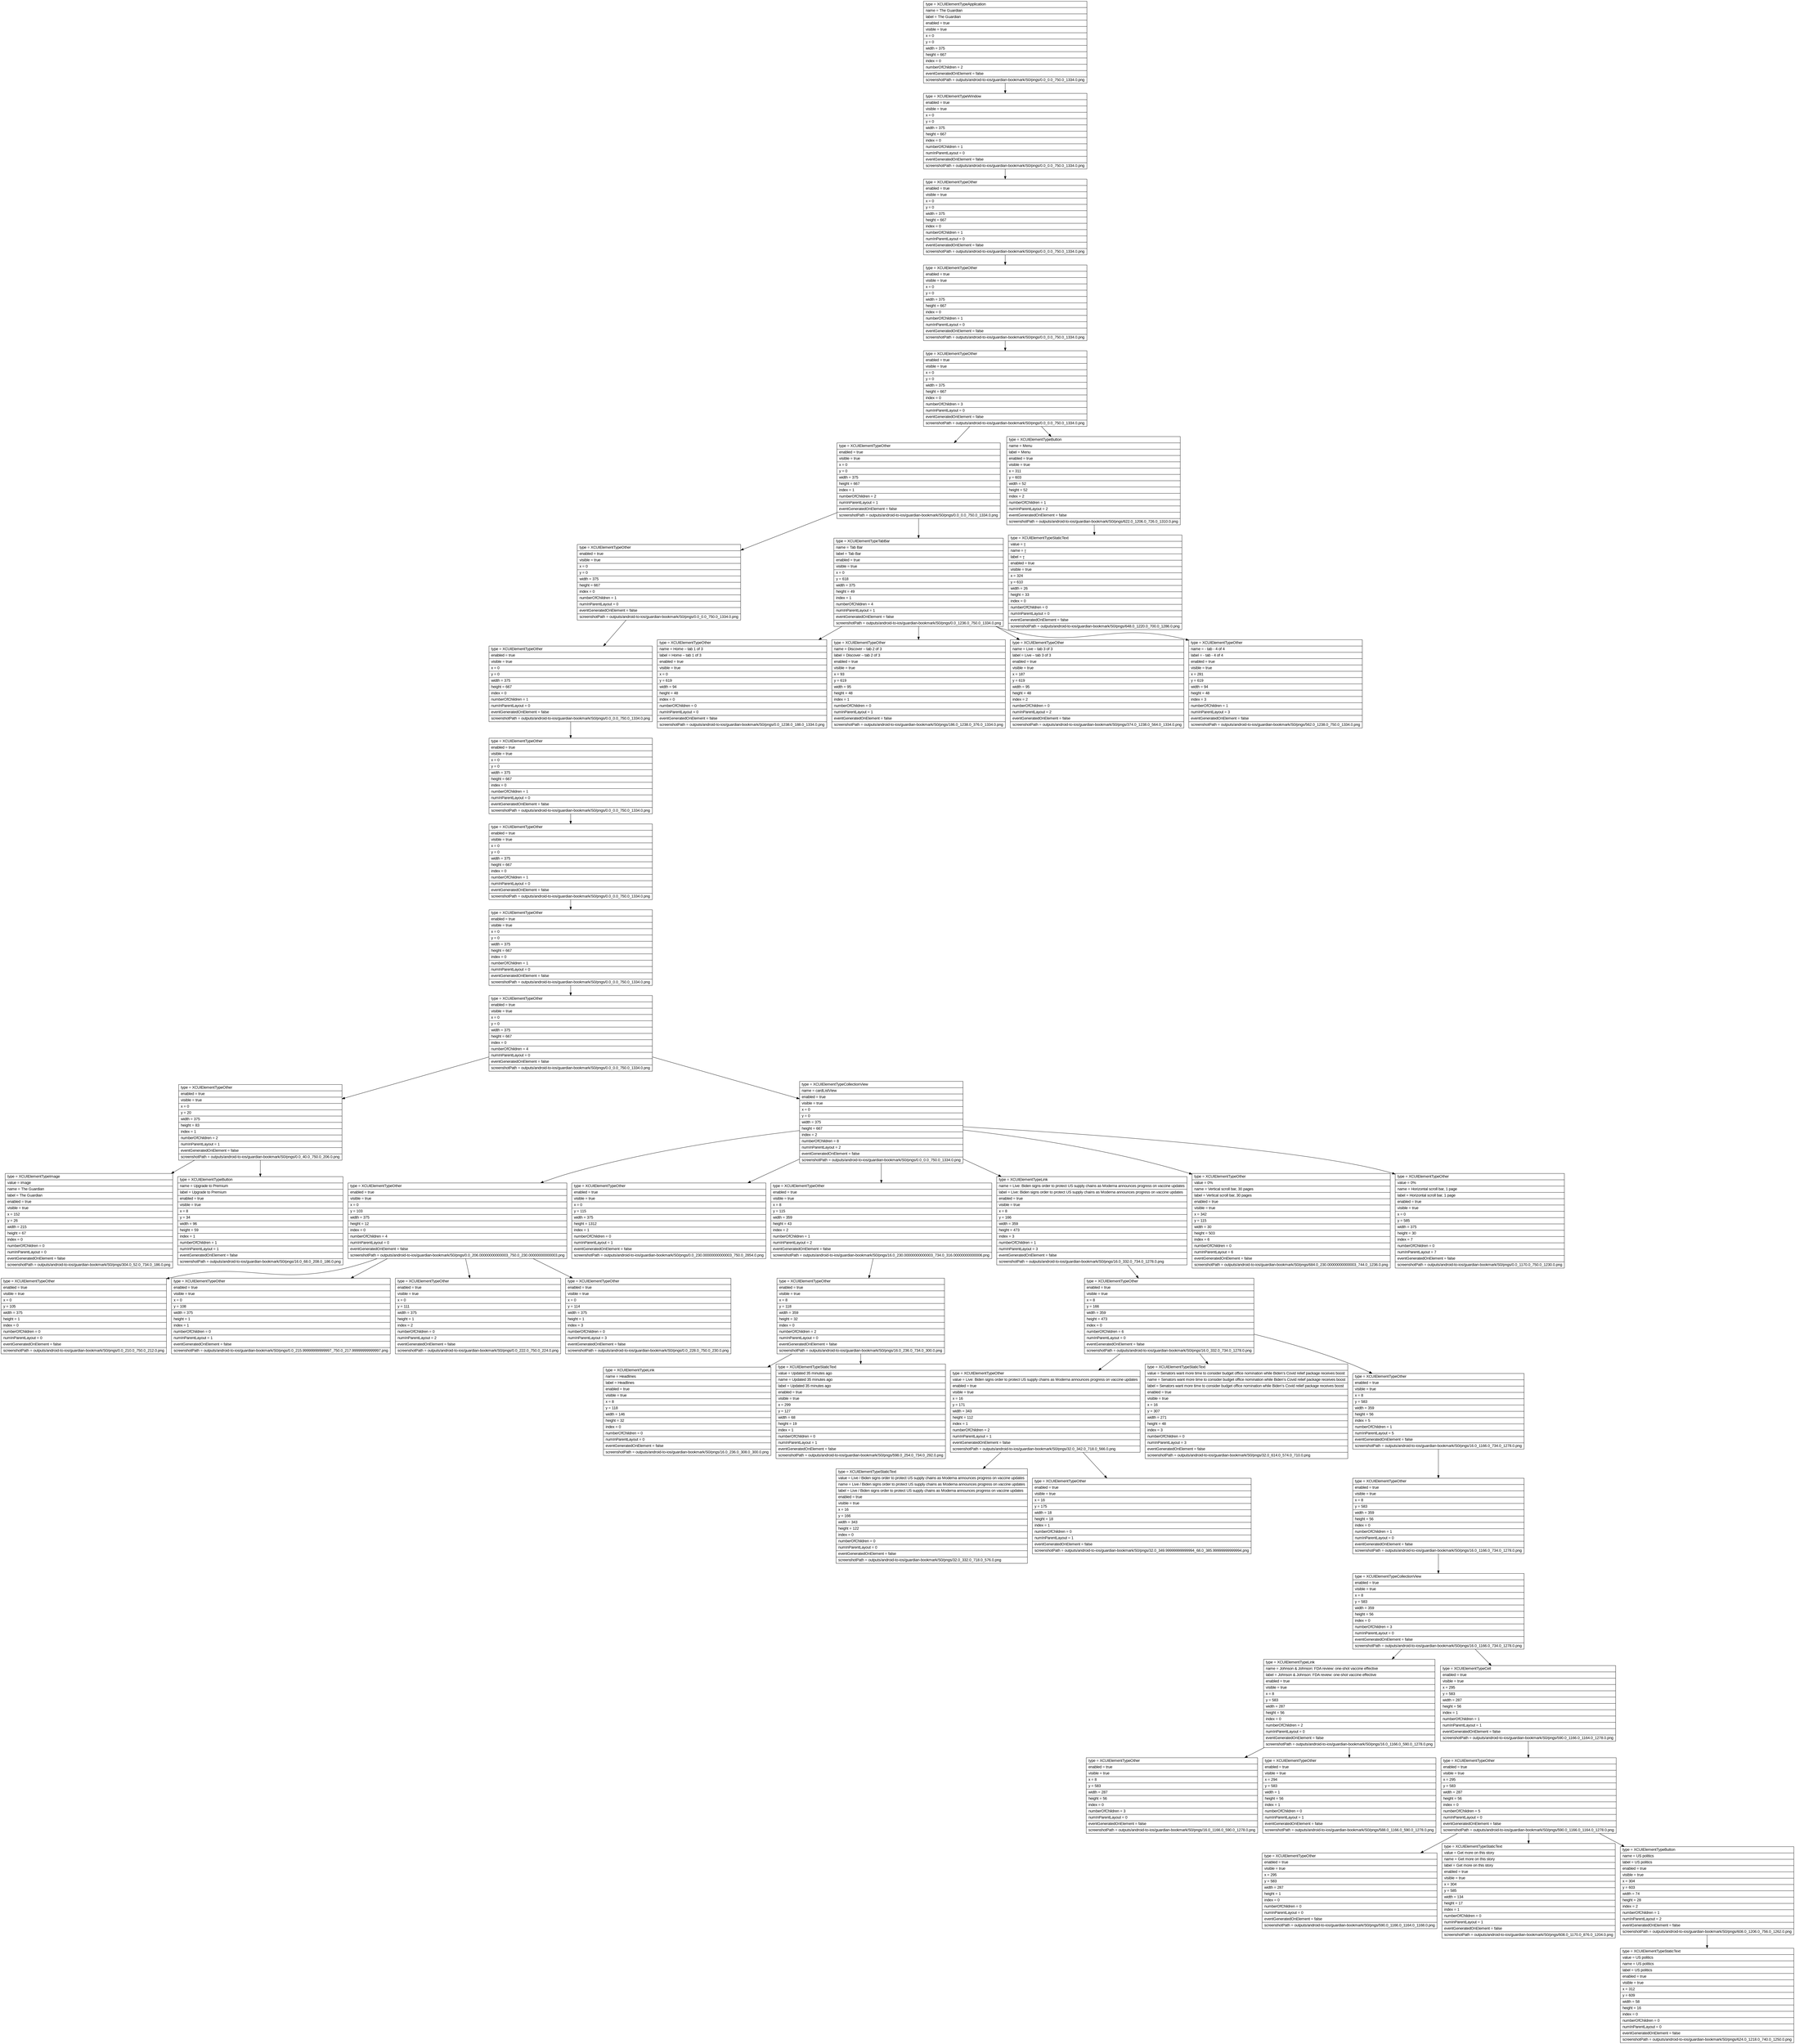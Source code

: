 digraph Layout {

	node [shape=record fontname=Arial];

	0	[label="{type = XCUIElementTypeApplication\l|name = The Guardian\l|label = The Guardian\l|enabled = true\l|visible = true\l|x = 0\l|y = 0\l|width = 375\l|height = 667\l|index = 0\l|numberOfChildren = 2\l|eventGeneratedOnElement = false \l|screenshotPath = outputs/android-to-ios/guardian-bookmark/S0/pngs/0.0_0.0_750.0_1334.0.png\l}"]
	1	[label="{type = XCUIElementTypeWindow\l|enabled = true\l|visible = true\l|x = 0\l|y = 0\l|width = 375\l|height = 667\l|index = 0\l|numberOfChildren = 1\l|numInParentLayout = 0\l|eventGeneratedOnElement = false \l|screenshotPath = outputs/android-to-ios/guardian-bookmark/S0/pngs/0.0_0.0_750.0_1334.0.png\l}"]
	2	[label="{type = XCUIElementTypeOther\l|enabled = true\l|visible = true\l|x = 0\l|y = 0\l|width = 375\l|height = 667\l|index = 0\l|numberOfChildren = 1\l|numInParentLayout = 0\l|eventGeneratedOnElement = false \l|screenshotPath = outputs/android-to-ios/guardian-bookmark/S0/pngs/0.0_0.0_750.0_1334.0.png\l}"]
	3	[label="{type = XCUIElementTypeOther\l|enabled = true\l|visible = true\l|x = 0\l|y = 0\l|width = 375\l|height = 667\l|index = 0\l|numberOfChildren = 1\l|numInParentLayout = 0\l|eventGeneratedOnElement = false \l|screenshotPath = outputs/android-to-ios/guardian-bookmark/S0/pngs/0.0_0.0_750.0_1334.0.png\l}"]
	4	[label="{type = XCUIElementTypeOther\l|enabled = true\l|visible = true\l|x = 0\l|y = 0\l|width = 375\l|height = 667\l|index = 0\l|numberOfChildren = 3\l|numInParentLayout = 0\l|eventGeneratedOnElement = false \l|screenshotPath = outputs/android-to-ios/guardian-bookmark/S0/pngs/0.0_0.0_750.0_1334.0.png\l}"]
	5	[label="{type = XCUIElementTypeOther\l|enabled = true\l|visible = true\l|x = 0\l|y = 0\l|width = 375\l|height = 667\l|index = 1\l|numberOfChildren = 2\l|numInParentLayout = 1\l|eventGeneratedOnElement = false \l|screenshotPath = outputs/android-to-ios/guardian-bookmark/S0/pngs/0.0_0.0_750.0_1334.0.png\l}"]
	6	[label="{type = XCUIElementTypeButton\l|name = Menu\l|label = Menu\l|enabled = true\l|visible = true\l|x = 311\l|y = 603\l|width = 52\l|height = 52\l|index = 2\l|numberOfChildren = 1\l|numInParentLayout = 2\l|eventGeneratedOnElement = false \l|screenshotPath = outputs/android-to-ios/guardian-bookmark/S0/pngs/622.0_1206.0_726.0_1310.0.png\l}"]
	7	[label="{type = XCUIElementTypeOther\l|enabled = true\l|visible = true\l|x = 0\l|y = 0\l|width = 375\l|height = 667\l|index = 0\l|numberOfChildren = 1\l|numInParentLayout = 0\l|eventGeneratedOnElement = false \l|screenshotPath = outputs/android-to-ios/guardian-bookmark/S0/pngs/0.0_0.0_750.0_1334.0.png\l}"]
	8	[label="{type = XCUIElementTypeTabBar\l|name = Tab Bar\l|label = Tab Bar\l|enabled = true\l|visible = true\l|x = 0\l|y = 618\l|width = 375\l|height = 49\l|index = 1\l|numberOfChildren = 4\l|numInParentLayout = 1\l|eventGeneratedOnElement = false \l|screenshotPath = outputs/android-to-ios/guardian-bookmark/S0/pngs/0.0_1236.0_750.0_1334.0.png\l}"]
	9	[label="{type = XCUIElementTypeStaticText\l|value = \l|name = \l|label = \l|enabled = true\l|visible = true\l|x = 324\l|y = 610\l|width = 26\l|height = 33\l|index = 0\l|numberOfChildren = 0\l|numInParentLayout = 0\l|eventGeneratedOnElement = false \l|screenshotPath = outputs/android-to-ios/guardian-bookmark/S0/pngs/648.0_1220.0_700.0_1286.0.png\l}"]
	10	[label="{type = XCUIElementTypeOther\l|enabled = true\l|visible = true\l|x = 0\l|y = 0\l|width = 375\l|height = 667\l|index = 0\l|numberOfChildren = 1\l|numInParentLayout = 0\l|eventGeneratedOnElement = false \l|screenshotPath = outputs/android-to-ios/guardian-bookmark/S0/pngs/0.0_0.0_750.0_1334.0.png\l}"]
	11	[label="{type = XCUIElementTypeOther\l|name = Home – tab 1 of 3\l|label = Home – tab 1 of 3\l|enabled = true\l|visible = true\l|x = 0\l|y = 619\l|width = 94\l|height = 48\l|index = 0\l|numberOfChildren = 0\l|numInParentLayout = 0\l|eventGeneratedOnElement = false \l|screenshotPath = outputs/android-to-ios/guardian-bookmark/S0/pngs/0.0_1238.0_188.0_1334.0.png\l}"]
	12	[label="{type = XCUIElementTypeOther\l|name = Discover – tab 2 of 3\l|label = Discover – tab 2 of 3\l|enabled = true\l|visible = true\l|x = 93\l|y = 619\l|width = 95\l|height = 48\l|index = 1\l|numberOfChildren = 0\l|numInParentLayout = 1\l|eventGeneratedOnElement = false \l|screenshotPath = outputs/android-to-ios/guardian-bookmark/S0/pngs/186.0_1238.0_376.0_1334.0.png\l}"]
	13	[label="{type = XCUIElementTypeOther\l|name = Live – tab 3 of 3\l|label = Live – tab 3 of 3\l|enabled = true\l|visible = true\l|x = 187\l|y = 619\l|width = 95\l|height = 48\l|index = 2\l|numberOfChildren = 0\l|numInParentLayout = 2\l|eventGeneratedOnElement = false \l|screenshotPath = outputs/android-to-ios/guardian-bookmark/S0/pngs/374.0_1238.0_564.0_1334.0.png\l}"]
	14	[label="{type = XCUIElementTypeOther\l|name =  - tab - 4 of 4\l|label =  - tab - 4 of 4\l|enabled = true\l|visible = true\l|x = 281\l|y = 619\l|width = 94\l|height = 48\l|index = 3\l|numberOfChildren = 1\l|numInParentLayout = 3\l|eventGeneratedOnElement = false \l|screenshotPath = outputs/android-to-ios/guardian-bookmark/S0/pngs/562.0_1238.0_750.0_1334.0.png\l}"]
	15	[label="{type = XCUIElementTypeOther\l|enabled = true\l|visible = true\l|x = 0\l|y = 0\l|width = 375\l|height = 667\l|index = 0\l|numberOfChildren = 1\l|numInParentLayout = 0\l|eventGeneratedOnElement = false \l|screenshotPath = outputs/android-to-ios/guardian-bookmark/S0/pngs/0.0_0.0_750.0_1334.0.png\l}"]
	16	[label="{type = XCUIElementTypeOther\l|enabled = true\l|visible = true\l|x = 0\l|y = 0\l|width = 375\l|height = 667\l|index = 0\l|numberOfChildren = 1\l|numInParentLayout = 0\l|eventGeneratedOnElement = false \l|screenshotPath = outputs/android-to-ios/guardian-bookmark/S0/pngs/0.0_0.0_750.0_1334.0.png\l}"]
	17	[label="{type = XCUIElementTypeOther\l|enabled = true\l|visible = true\l|x = 0\l|y = 0\l|width = 375\l|height = 667\l|index = 0\l|numberOfChildren = 1\l|numInParentLayout = 0\l|eventGeneratedOnElement = false \l|screenshotPath = outputs/android-to-ios/guardian-bookmark/S0/pngs/0.0_0.0_750.0_1334.0.png\l}"]
	18	[label="{type = XCUIElementTypeOther\l|enabled = true\l|visible = true\l|x = 0\l|y = 0\l|width = 375\l|height = 667\l|index = 0\l|numberOfChildren = 4\l|numInParentLayout = 0\l|eventGeneratedOnElement = false \l|screenshotPath = outputs/android-to-ios/guardian-bookmark/S0/pngs/0.0_0.0_750.0_1334.0.png\l}"]
	19	[label="{type = XCUIElementTypeOther\l|enabled = true\l|visible = true\l|x = 0\l|y = 20\l|width = 375\l|height = 83\l|index = 1\l|numberOfChildren = 2\l|numInParentLayout = 1\l|eventGeneratedOnElement = false \l|screenshotPath = outputs/android-to-ios/guardian-bookmark/S0/pngs/0.0_40.0_750.0_206.0.png\l}"]
	20	[label="{type = XCUIElementTypeCollectionView\l|name = cardListView\l|enabled = true\l|visible = true\l|x = 0\l|y = 0\l|width = 375\l|height = 667\l|index = 2\l|numberOfChildren = 8\l|numInParentLayout = 2\l|eventGeneratedOnElement = false \l|screenshotPath = outputs/android-to-ios/guardian-bookmark/S0/pngs/0.0_0.0_750.0_1334.0.png\l}"]
	21	[label="{type = XCUIElementTypeImage\l|value = image\l|name = The Guardian\l|label = The Guardian\l|enabled = true\l|visible = true\l|x = 152\l|y = 26\l|width = 215\l|height = 67\l|index = 0\l|numberOfChildren = 0\l|numInParentLayout = 0\l|eventGeneratedOnElement = false \l|screenshotPath = outputs/android-to-ios/guardian-bookmark/S0/pngs/304.0_52.0_734.0_186.0.png\l}"]
	22	[label="{type = XCUIElementTypeButton\l|name = Upgrade to Premium\l|label = Upgrade to Premium\l|enabled = true\l|visible = true\l|x = 8\l|y = 34\l|width = 96\l|height = 59\l|index = 1\l|numberOfChildren = 1\l|numInParentLayout = 1\l|eventGeneratedOnElement = false \l|screenshotPath = outputs/android-to-ios/guardian-bookmark/S0/pngs/16.0_68.0_208.0_186.0.png\l}"]
	23	[label="{type = XCUIElementTypeOther\l|enabled = true\l|visible = true\l|x = 0\l|y = 103\l|width = 375\l|height = 12\l|index = 0\l|numberOfChildren = 4\l|numInParentLayout = 0\l|eventGeneratedOnElement = false \l|screenshotPath = outputs/android-to-ios/guardian-bookmark/S0/pngs/0.0_206.00000000000003_750.0_230.00000000000003.png\l}"]
	24	[label="{type = XCUIElementTypeOther\l|enabled = true\l|visible = true\l|x = 0\l|y = 115\l|width = 375\l|height = 1312\l|index = 1\l|numberOfChildren = 0\l|numInParentLayout = 1\l|eventGeneratedOnElement = false \l|screenshotPath = outputs/android-to-ios/guardian-bookmark/S0/pngs/0.0_230.00000000000003_750.0_2854.0.png\l}"]
	25	[label="{type = XCUIElementTypeOther\l|enabled = true\l|visible = true\l|x = 8\l|y = 115\l|width = 359\l|height = 43\l|index = 2\l|numberOfChildren = 1\l|numInParentLayout = 2\l|eventGeneratedOnElement = false \l|screenshotPath = outputs/android-to-ios/guardian-bookmark/S0/pngs/16.0_230.00000000000003_734.0_316.00000000000006.png\l}"]
	26	[label="{type = XCUIElementTypeLink\l|name = Live: Biden signs order to protect US supply chains as Moderna announces progress on vaccine updates\l|label = Live: Biden signs order to protect US supply chains as Moderna announces progress on vaccine updates\l|enabled = true\l|visible = true\l|x = 8\l|y = 166\l|width = 359\l|height = 473\l|index = 3\l|numberOfChildren = 1\l|numInParentLayout = 3\l|eventGeneratedOnElement = false \l|screenshotPath = outputs/android-to-ios/guardian-bookmark/S0/pngs/16.0_332.0_734.0_1278.0.png\l}"]
	27	[label="{type = XCUIElementTypeOther\l|value = 0%\l|name = Vertical scroll bar, 30 pages\l|label = Vertical scroll bar, 30 pages\l|enabled = true\l|visible = true\l|x = 342\l|y = 115\l|width = 30\l|height = 503\l|index = 6\l|numberOfChildren = 0\l|numInParentLayout = 6\l|eventGeneratedOnElement = false \l|screenshotPath = outputs/android-to-ios/guardian-bookmark/S0/pngs/684.0_230.00000000000003_744.0_1236.0.png\l}"]
	28	[label="{type = XCUIElementTypeOther\l|value = 0%\l|name = Horizontal scroll bar, 1 page\l|label = Horizontal scroll bar, 1 page\l|enabled = true\l|visible = true\l|x = 0\l|y = 585\l|width = 375\l|height = 30\l|index = 7\l|numberOfChildren = 0\l|numInParentLayout = 7\l|eventGeneratedOnElement = false \l|screenshotPath = outputs/android-to-ios/guardian-bookmark/S0/pngs/0.0_1170.0_750.0_1230.0.png\l}"]
	29	[label="{type = XCUIElementTypeOther\l|enabled = true\l|visible = true\l|x = 0\l|y = 105\l|width = 375\l|height = 1\l|index = 0\l|numberOfChildren = 0\l|numInParentLayout = 0\l|eventGeneratedOnElement = false \l|screenshotPath = outputs/android-to-ios/guardian-bookmark/S0/pngs/0.0_210.0_750.0_212.0.png\l}"]
	30	[label="{type = XCUIElementTypeOther\l|enabled = true\l|visible = true\l|x = 0\l|y = 108\l|width = 375\l|height = 1\l|index = 1\l|numberOfChildren = 0\l|numInParentLayout = 1\l|eventGeneratedOnElement = false \l|screenshotPath = outputs/android-to-ios/guardian-bookmark/S0/pngs/0.0_215.99999999999997_750.0_217.99999999999997.png\l}"]
	31	[label="{type = XCUIElementTypeOther\l|enabled = true\l|visible = true\l|x = 0\l|y = 111\l|width = 375\l|height = 1\l|index = 2\l|numberOfChildren = 0\l|numInParentLayout = 2\l|eventGeneratedOnElement = false \l|screenshotPath = outputs/android-to-ios/guardian-bookmark/S0/pngs/0.0_222.0_750.0_224.0.png\l}"]
	32	[label="{type = XCUIElementTypeOther\l|enabled = true\l|visible = true\l|x = 0\l|y = 114\l|width = 375\l|height = 1\l|index = 3\l|numberOfChildren = 0\l|numInParentLayout = 3\l|eventGeneratedOnElement = false \l|screenshotPath = outputs/android-to-ios/guardian-bookmark/S0/pngs/0.0_228.0_750.0_230.0.png\l}"]
	33	[label="{type = XCUIElementTypeOther\l|enabled = true\l|visible = true\l|x = 8\l|y = 118\l|width = 359\l|height = 32\l|index = 0\l|numberOfChildren = 2\l|numInParentLayout = 0\l|eventGeneratedOnElement = false \l|screenshotPath = outputs/android-to-ios/guardian-bookmark/S0/pngs/16.0_236.0_734.0_300.0.png\l}"]
	34	[label="{type = XCUIElementTypeOther\l|enabled = true\l|visible = true\l|x = 8\l|y = 166\l|width = 359\l|height = 473\l|index = 0\l|numberOfChildren = 6\l|numInParentLayout = 0\l|eventGeneratedOnElement = false \l|screenshotPath = outputs/android-to-ios/guardian-bookmark/S0/pngs/16.0_332.0_734.0_1278.0.png\l}"]
	35	[label="{type = XCUIElementTypeLink\l|name = Headlines\l|label = Headlines\l|enabled = true\l|visible = true\l|x = 8\l|y = 118\l|width = 146\l|height = 32\l|index = 0\l|numberOfChildren = 0\l|numInParentLayout = 0\l|eventGeneratedOnElement = false \l|screenshotPath = outputs/android-to-ios/guardian-bookmark/S0/pngs/16.0_236.0_308.0_300.0.png\l}"]
	36	[label="{type = XCUIElementTypeStaticText\l|value = Updated 35 minutes ago\l|name = Updated 35 minutes ago\l|label = Updated 35 minutes ago\l|enabled = true\l|visible = true\l|x = 299\l|y = 127\l|width = 68\l|height = 19\l|index = 1\l|numberOfChildren = 0\l|numInParentLayout = 1\l|eventGeneratedOnElement = false \l|screenshotPath = outputs/android-to-ios/guardian-bookmark/S0/pngs/598.0_254.0_734.0_292.0.png\l}"]
	37	[label="{type = XCUIElementTypeOther\l|value = Live: Biden signs order to protect US supply chains as Moderna announces progress on vaccine updates\l|enabled = true\l|visible = true\l|x = 16\l|y = 171\l|width = 343\l|height = 112\l|index = 1\l|numberOfChildren = 2\l|numInParentLayout = 1\l|eventGeneratedOnElement = false \l|screenshotPath = outputs/android-to-ios/guardian-bookmark/S0/pngs/32.0_342.0_718.0_566.0.png\l}"]
	38	[label="{type = XCUIElementTypeStaticText\l|value = Senators want more time to consider budget office nomination while Biden’s Covid relief package receives boost\l|name = Senators want more time to consider budget office nomination while Biden’s Covid relief package receives boost\l|label = Senators want more time to consider budget office nomination while Biden’s Covid relief package receives boost\l|enabled = true\l|visible = true\l|x = 16\l|y = 307\l|width = 271\l|height = 48\l|index = 3\l|numberOfChildren = 0\l|numInParentLayout = 3\l|eventGeneratedOnElement = false \l|screenshotPath = outputs/android-to-ios/guardian-bookmark/S0/pngs/32.0_614.0_574.0_710.0.png\l}"]
	39	[label="{type = XCUIElementTypeOther\l|enabled = true\l|visible = true\l|x = 8\l|y = 583\l|width = 359\l|height = 56\l|index = 5\l|numberOfChildren = 1\l|numInParentLayout = 5\l|eventGeneratedOnElement = false \l|screenshotPath = outputs/android-to-ios/guardian-bookmark/S0/pngs/16.0_1166.0_734.0_1278.0.png\l}"]
	40	[label="{type = XCUIElementTypeStaticText\l|value = Live / Biden signs order to protect US supply chains as Moderna announces progress on vaccine updates\l|name = Live / Biden signs order to protect US supply chains as Moderna announces progress on vaccine updates\l|label = Live / Biden signs order to protect US supply chains as Moderna announces progress on vaccine updates\l|enabled = true\l|visible = true\l|x = 16\l|y = 166\l|width = 343\l|height = 122\l|index = 0\l|numberOfChildren = 0\l|numInParentLayout = 0\l|eventGeneratedOnElement = false \l|screenshotPath = outputs/android-to-ios/guardian-bookmark/S0/pngs/32.0_332.0_718.0_576.0.png\l}"]
	41	[label="{type = XCUIElementTypeOther\l|enabled = true\l|visible = true\l|x = 16\l|y = 175\l|width = 18\l|height = 18\l|index = 1\l|numberOfChildren = 0\l|numInParentLayout = 1\l|eventGeneratedOnElement = false \l|screenshotPath = outputs/android-to-ios/guardian-bookmark/S0/pngs/32.0_349.99999999999994_68.0_385.99999999999994.png\l}"]
	42	[label="{type = XCUIElementTypeOther\l|enabled = true\l|visible = true\l|x = 8\l|y = 583\l|width = 359\l|height = 56\l|index = 0\l|numberOfChildren = 1\l|numInParentLayout = 0\l|eventGeneratedOnElement = false \l|screenshotPath = outputs/android-to-ios/guardian-bookmark/S0/pngs/16.0_1166.0_734.0_1278.0.png\l}"]
	43	[label="{type = XCUIElementTypeCollectionView\l|enabled = true\l|visible = true\l|x = 8\l|y = 583\l|width = 359\l|height = 56\l|index = 0\l|numberOfChildren = 3\l|numInParentLayout = 0\l|eventGeneratedOnElement = false \l|screenshotPath = outputs/android-to-ios/guardian-bookmark/S0/pngs/16.0_1166.0_734.0_1278.0.png\l}"]
	44	[label="{type = XCUIElementTypeLink\l|name = Johnson & Johnson: FDA review: one-shot vaccine effective\l|label = Johnson & Johnson: FDA review: one-shot vaccine effective\l|enabled = true\l|visible = true\l|x = 8\l|y = 583\l|width = 287\l|height = 56\l|index = 0\l|numberOfChildren = 2\l|numInParentLayout = 0\l|eventGeneratedOnElement = false \l|screenshotPath = outputs/android-to-ios/guardian-bookmark/S0/pngs/16.0_1166.0_590.0_1278.0.png\l}"]
	45	[label="{type = XCUIElementTypeCell\l|enabled = true\l|visible = true\l|x = 295\l|y = 583\l|width = 287\l|height = 56\l|index = 1\l|numberOfChildren = 1\l|numInParentLayout = 1\l|eventGeneratedOnElement = false \l|screenshotPath = outputs/android-to-ios/guardian-bookmark/S0/pngs/590.0_1166.0_1164.0_1278.0.png\l}"]
	46	[label="{type = XCUIElementTypeOther\l|enabled = true\l|visible = true\l|x = 8\l|y = 583\l|width = 287\l|height = 56\l|index = 0\l|numberOfChildren = 3\l|numInParentLayout = 0\l|eventGeneratedOnElement = false \l|screenshotPath = outputs/android-to-ios/guardian-bookmark/S0/pngs/16.0_1166.0_590.0_1278.0.png\l}"]
	47	[label="{type = XCUIElementTypeOther\l|enabled = true\l|visible = true\l|x = 294\l|y = 583\l|width = 1\l|height = 56\l|index = 1\l|numberOfChildren = 0\l|numInParentLayout = 1\l|eventGeneratedOnElement = false \l|screenshotPath = outputs/android-to-ios/guardian-bookmark/S0/pngs/588.0_1166.0_590.0_1278.0.png\l}"]
	48	[label="{type = XCUIElementTypeOther\l|enabled = true\l|visible = true\l|x = 295\l|y = 583\l|width = 287\l|height = 56\l|index = 0\l|numberOfChildren = 5\l|numInParentLayout = 0\l|eventGeneratedOnElement = false \l|screenshotPath = outputs/android-to-ios/guardian-bookmark/S0/pngs/590.0_1166.0_1164.0_1278.0.png\l}"]
	49	[label="{type = XCUIElementTypeOther\l|enabled = true\l|visible = true\l|x = 295\l|y = 583\l|width = 287\l|height = 1\l|index = 0\l|numberOfChildren = 0\l|numInParentLayout = 0\l|eventGeneratedOnElement = false \l|screenshotPath = outputs/android-to-ios/guardian-bookmark/S0/pngs/590.0_1166.0_1164.0_1168.0.png\l}"]
	50	[label="{type = XCUIElementTypeStaticText\l|value = Get more on this story\l|name = Get more on this story\l|label = Get more on this story\l|enabled = true\l|visible = true\l|x = 304\l|y = 585\l|width = 134\l|height = 17\l|index = 1\l|numberOfChildren = 0\l|numInParentLayout = 1\l|eventGeneratedOnElement = false \l|screenshotPath = outputs/android-to-ios/guardian-bookmark/S0/pngs/608.0_1170.0_876.0_1204.0.png\l}"]
	51	[label="{type = XCUIElementTypeButton\l|name = US politics\l|label = US politics\l|enabled = true\l|visible = true\l|x = 304\l|y = 603\l|width = 74\l|height = 28\l|index = 2\l|numberOfChildren = 1\l|numInParentLayout = 2\l|eventGeneratedOnElement = false \l|screenshotPath = outputs/android-to-ios/guardian-bookmark/S0/pngs/608.0_1206.0_756.0_1262.0.png\l}"]
	52	[label="{type = XCUIElementTypeStaticText\l|value = US politics\l|name = US politics\l|label = US politics\l|enabled = true\l|visible = true\l|x = 312\l|y = 609\l|width = 58\l|height = 16\l|index = 0\l|numberOfChildren = 0\l|numInParentLayout = 0\l|eventGeneratedOnElement = false \l|screenshotPath = outputs/android-to-ios/guardian-bookmark/S0/pngs/624.0_1218.0_740.0_1250.0.png\l}"]


	0 -> 1
	1 -> 2
	2 -> 3
	3 -> 4
	4 -> 5
	4 -> 6
	5 -> 7
	5 -> 8
	6 -> 9
	7 -> 10
	8 -> 11
	8 -> 12
	8 -> 13
	8 -> 14
	10 -> 15
	15 -> 16
	16 -> 17
	17 -> 18
	18 -> 19
	18 -> 20
	19 -> 21
	19 -> 22
	20 -> 23
	20 -> 24
	20 -> 25
	20 -> 26
	20 -> 27
	20 -> 28
	23 -> 29
	23 -> 30
	23 -> 31
	23 -> 32
	25 -> 33
	26 -> 34
	33 -> 35
	33 -> 36
	34 -> 37
	34 -> 38
	34 -> 39
	37 -> 40
	37 -> 41
	39 -> 42
	42 -> 43
	43 -> 44
	43 -> 45
	44 -> 46
	44 -> 47
	45 -> 48
	48 -> 49
	48 -> 50
	48 -> 51
	51 -> 52


}